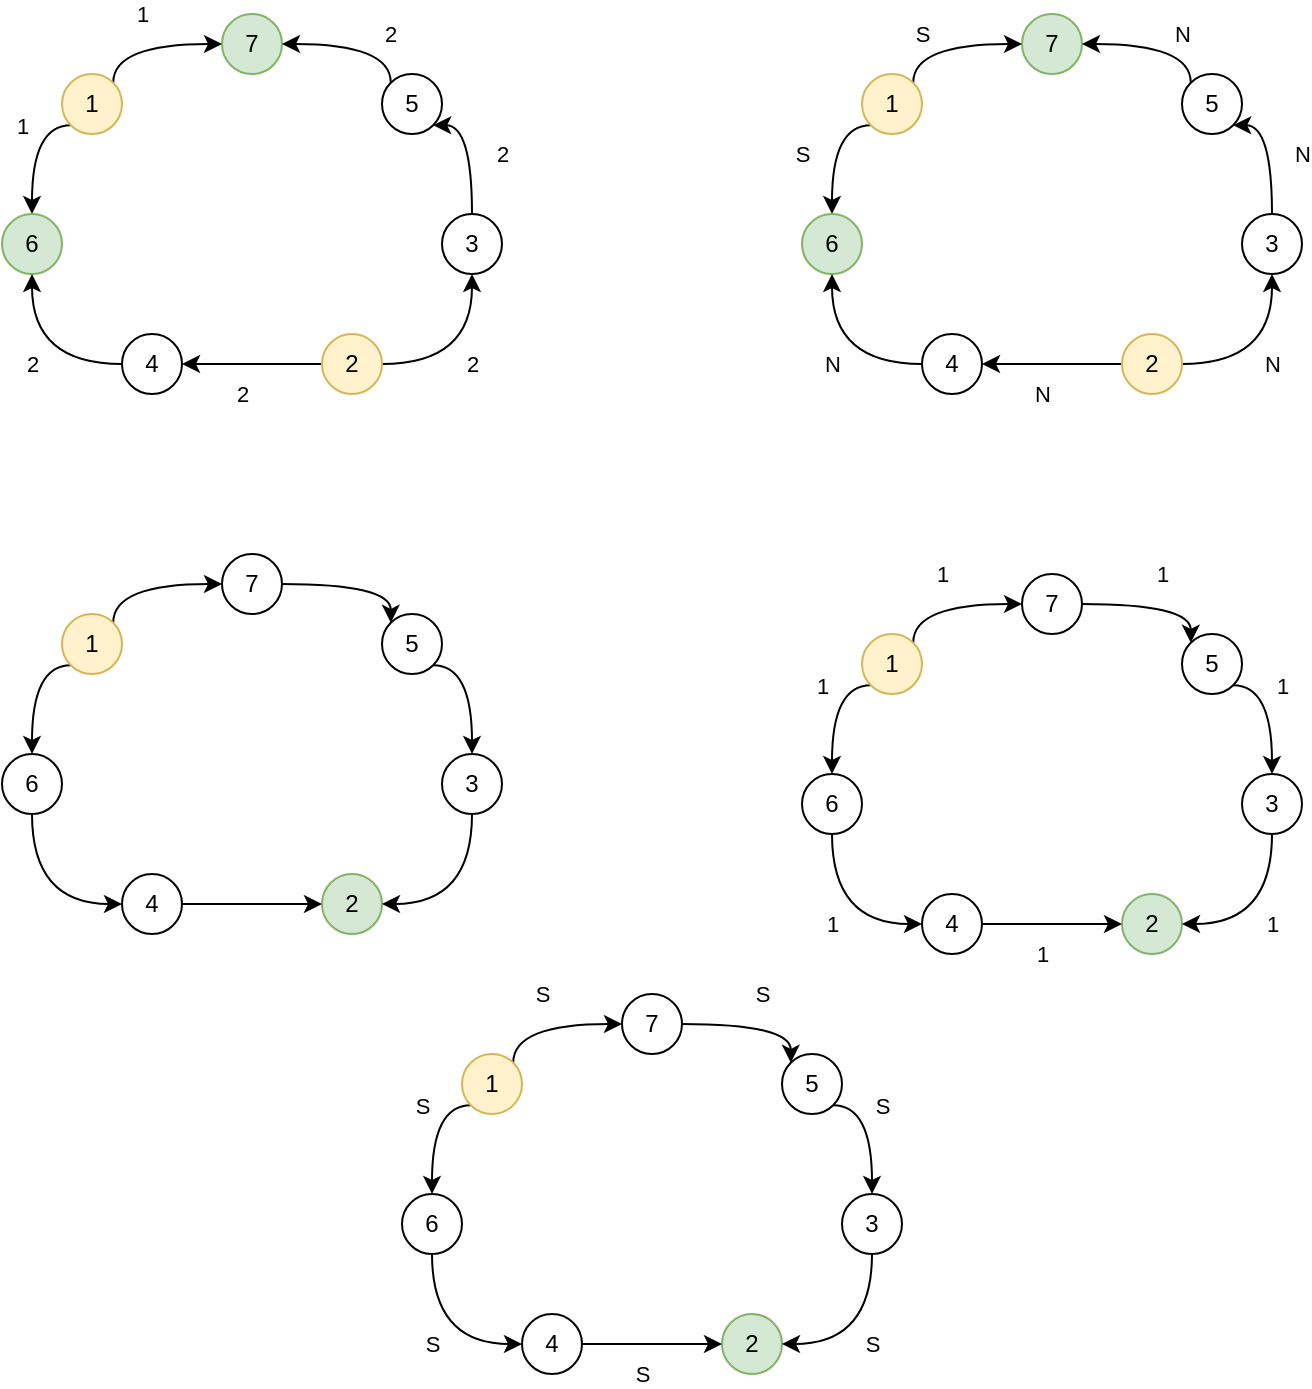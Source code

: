 <mxfile version="13.10.4" type="github">
  <diagram id="LwXeX2Z15EOY_49ck1CV" name="Page-1">
    <mxGraphModel dx="1422" dy="772" grid="1" gridSize="10" guides="1" tooltips="1" connect="1" arrows="1" fold="1" page="1" pageScale="1" pageWidth="850" pageHeight="1100" math="0" shadow="0">
      <root>
        <mxCell id="0" />
        <mxCell id="1" parent="0" />
        <mxCell id="gIMHzduCRqGJ_OykrmuW-1" value="7" style="ellipse;whiteSpace=wrap;html=1;aspect=fixed;fillColor=#d5e8d4;strokeColor=#82b366;" parent="1" vertex="1">
          <mxGeometry x="210" y="30" width="30" height="30" as="geometry" />
        </mxCell>
        <mxCell id="gIMHzduCRqGJ_OykrmuW-50" value="1" style="edgeStyle=orthogonalEdgeStyle;curved=1;rounded=0;orthogonalLoop=1;jettySize=auto;html=1;exitX=1;exitY=0;exitDx=0;exitDy=0;entryX=0;entryY=0.5;entryDx=0;entryDy=0;" parent="1" source="gIMHzduCRqGJ_OykrmuW-3" target="gIMHzduCRqGJ_OykrmuW-1" edge="1">
          <mxGeometry x="-0.084" y="15" relative="1" as="geometry">
            <Array as="points">
              <mxPoint x="156" y="45" />
            </Array>
            <mxPoint as="offset" />
          </mxGeometry>
        </mxCell>
        <mxCell id="gIMHzduCRqGJ_OykrmuW-51" value="1" style="edgeStyle=orthogonalEdgeStyle;curved=1;rounded=0;orthogonalLoop=1;jettySize=auto;html=1;exitX=0;exitY=1;exitDx=0;exitDy=0;" parent="1" source="gIMHzduCRqGJ_OykrmuW-3" target="gIMHzduCRqGJ_OykrmuW-5" edge="1">
          <mxGeometry x="-0.392" y="-5" relative="1" as="geometry">
            <Array as="points">
              <mxPoint x="115" y="86" />
            </Array>
            <mxPoint as="offset" />
          </mxGeometry>
        </mxCell>
        <mxCell id="gIMHzduCRqGJ_OykrmuW-3" value="1" style="ellipse;whiteSpace=wrap;html=1;aspect=fixed;fillColor=#fff2cc;strokeColor=#d6b656;" parent="1" vertex="1">
          <mxGeometry x="130" y="60" width="30" height="30" as="geometry" />
        </mxCell>
        <mxCell id="gIMHzduCRqGJ_OykrmuW-55" value="2" style="edgeStyle=orthogonalEdgeStyle;curved=1;rounded=0;orthogonalLoop=1;jettySize=auto;html=1;exitX=0;exitY=0.5;exitDx=0;exitDy=0;entryX=1;entryY=0.5;entryDx=0;entryDy=0;" parent="1" source="gIMHzduCRqGJ_OykrmuW-4" target="gIMHzduCRqGJ_OykrmuW-8" edge="1">
          <mxGeometry x="0.143" y="15" relative="1" as="geometry">
            <mxPoint as="offset" />
          </mxGeometry>
        </mxCell>
        <mxCell id="gIMHzduCRqGJ_OykrmuW-56" value="2" style="edgeStyle=orthogonalEdgeStyle;curved=1;rounded=0;orthogonalLoop=1;jettySize=auto;html=1;exitX=1;exitY=0.5;exitDx=0;exitDy=0;entryX=0.5;entryY=1;entryDx=0;entryDy=0;" parent="1" source="gIMHzduCRqGJ_OykrmuW-4" target="gIMHzduCRqGJ_OykrmuW-7" edge="1">
          <mxGeometry relative="1" as="geometry" />
        </mxCell>
        <mxCell id="gIMHzduCRqGJ_OykrmuW-4" value="2" style="ellipse;whiteSpace=wrap;html=1;aspect=fixed;fillColor=#fff2cc;strokeColor=#d6b656;" parent="1" vertex="1">
          <mxGeometry x="260" y="190" width="30" height="30" as="geometry" />
        </mxCell>
        <mxCell id="gIMHzduCRqGJ_OykrmuW-5" value="6" style="ellipse;whiteSpace=wrap;html=1;aspect=fixed;fillColor=#d5e8d4;strokeColor=#82b366;" parent="1" vertex="1">
          <mxGeometry x="100" y="130" width="30" height="30" as="geometry" />
        </mxCell>
        <mxCell id="gIMHzduCRqGJ_OykrmuW-49" value="2" style="edgeStyle=orthogonalEdgeStyle;curved=1;rounded=0;orthogonalLoop=1;jettySize=auto;html=1;exitX=0;exitY=0;exitDx=0;exitDy=0;entryX=1;entryY=0.5;entryDx=0;entryDy=0;" parent="1" source="gIMHzduCRqGJ_OykrmuW-6" target="gIMHzduCRqGJ_OykrmuW-1" edge="1">
          <mxGeometry x="-0.474" y="-5" relative="1" as="geometry">
            <Array as="points">
              <mxPoint x="294" y="45" />
            </Array>
            <mxPoint as="offset" />
          </mxGeometry>
        </mxCell>
        <mxCell id="gIMHzduCRqGJ_OykrmuW-6" value="5" style="ellipse;whiteSpace=wrap;html=1;aspect=fixed;" parent="1" vertex="1">
          <mxGeometry x="290" y="60" width="30" height="30" as="geometry" />
        </mxCell>
        <mxCell id="gIMHzduCRqGJ_OykrmuW-48" value="2" style="edgeStyle=orthogonalEdgeStyle;curved=1;rounded=0;orthogonalLoop=1;jettySize=auto;html=1;entryX=1;entryY=1;entryDx=0;entryDy=0;" parent="1" source="gIMHzduCRqGJ_OykrmuW-7" target="gIMHzduCRqGJ_OykrmuW-6" edge="1">
          <mxGeometry x="-0.059" y="-15" relative="1" as="geometry">
            <Array as="points">
              <mxPoint x="335" y="86" />
            </Array>
            <mxPoint as="offset" />
          </mxGeometry>
        </mxCell>
        <mxCell id="gIMHzduCRqGJ_OykrmuW-7" value="3" style="ellipse;whiteSpace=wrap;html=1;aspect=fixed;" parent="1" vertex="1">
          <mxGeometry x="320" y="130" width="30" height="30" as="geometry" />
        </mxCell>
        <mxCell id="gIMHzduCRqGJ_OykrmuW-54" value="2" style="edgeStyle=orthogonalEdgeStyle;curved=1;rounded=0;orthogonalLoop=1;jettySize=auto;html=1;exitX=0;exitY=0.5;exitDx=0;exitDy=0;entryX=0.5;entryY=1;entryDx=0;entryDy=0;" parent="1" source="gIMHzduCRqGJ_OykrmuW-8" target="gIMHzduCRqGJ_OykrmuW-5" edge="1">
          <mxGeometry relative="1" as="geometry" />
        </mxCell>
        <mxCell id="gIMHzduCRqGJ_OykrmuW-8" value="4" style="ellipse;whiteSpace=wrap;html=1;aspect=fixed;" parent="1" vertex="1">
          <mxGeometry x="160" y="190" width="30" height="30" as="geometry" />
        </mxCell>
        <mxCell id="gIMHzduCRqGJ_OykrmuW-86" value="7" style="ellipse;whiteSpace=wrap;html=1;aspect=fixed;fillColor=#d5e8d4;strokeColor=#82b366;" parent="1" vertex="1">
          <mxGeometry x="610" y="30" width="30" height="30" as="geometry" />
        </mxCell>
        <mxCell id="gIMHzduCRqGJ_OykrmuW-87" value="S" style="edgeStyle=orthogonalEdgeStyle;curved=1;rounded=0;orthogonalLoop=1;jettySize=auto;html=1;exitX=1;exitY=0;exitDx=0;exitDy=0;entryX=0;entryY=0.5;entryDx=0;entryDy=0;" parent="1" source="gIMHzduCRqGJ_OykrmuW-89" target="gIMHzduCRqGJ_OykrmuW-86" edge="1">
          <mxGeometry x="-0.355" y="5" relative="1" as="geometry">
            <Array as="points">
              <mxPoint x="556" y="45" />
            </Array>
            <mxPoint as="offset" />
          </mxGeometry>
        </mxCell>
        <mxCell id="gIMHzduCRqGJ_OykrmuW-88" value="S" style="edgeStyle=orthogonalEdgeStyle;curved=1;rounded=0;orthogonalLoop=1;jettySize=auto;html=1;exitX=0;exitY=1;exitDx=0;exitDy=0;" parent="1" source="gIMHzduCRqGJ_OykrmuW-89" target="gIMHzduCRqGJ_OykrmuW-93" edge="1">
          <mxGeometry x="0.059" y="-15" relative="1" as="geometry">
            <Array as="points">
              <mxPoint x="515" y="86" />
            </Array>
            <mxPoint as="offset" />
          </mxGeometry>
        </mxCell>
        <mxCell id="gIMHzduCRqGJ_OykrmuW-89" value="1" style="ellipse;whiteSpace=wrap;html=1;aspect=fixed;fillColor=#fff2cc;strokeColor=#d6b656;" parent="1" vertex="1">
          <mxGeometry x="530" y="60" width="30" height="30" as="geometry" />
        </mxCell>
        <mxCell id="gIMHzduCRqGJ_OykrmuW-90" value="N" style="edgeStyle=orthogonalEdgeStyle;curved=1;rounded=0;orthogonalLoop=1;jettySize=auto;html=1;exitX=0;exitY=0.5;exitDx=0;exitDy=0;entryX=1;entryY=0.5;entryDx=0;entryDy=0;" parent="1" source="gIMHzduCRqGJ_OykrmuW-92" target="gIMHzduCRqGJ_OykrmuW-99" edge="1">
          <mxGeometry x="0.143" y="15" relative="1" as="geometry">
            <mxPoint as="offset" />
          </mxGeometry>
        </mxCell>
        <mxCell id="gIMHzduCRqGJ_OykrmuW-91" value="N" style="edgeStyle=orthogonalEdgeStyle;curved=1;rounded=0;orthogonalLoop=1;jettySize=auto;html=1;exitX=1;exitY=0.5;exitDx=0;exitDy=0;entryX=0.5;entryY=1;entryDx=0;entryDy=0;" parent="1" source="gIMHzduCRqGJ_OykrmuW-92" target="gIMHzduCRqGJ_OykrmuW-97" edge="1">
          <mxGeometry relative="1" as="geometry">
            <mxPoint as="offset" />
          </mxGeometry>
        </mxCell>
        <mxCell id="gIMHzduCRqGJ_OykrmuW-92" value="2" style="ellipse;whiteSpace=wrap;html=1;aspect=fixed;fillColor=#fff2cc;strokeColor=#d6b656;" parent="1" vertex="1">
          <mxGeometry x="660" y="190" width="30" height="30" as="geometry" />
        </mxCell>
        <mxCell id="gIMHzduCRqGJ_OykrmuW-93" value="6" style="ellipse;whiteSpace=wrap;html=1;aspect=fixed;fillColor=#d5e8d4;strokeColor=#82b366;" parent="1" vertex="1">
          <mxGeometry x="500" y="130" width="30" height="30" as="geometry" />
        </mxCell>
        <mxCell id="gIMHzduCRqGJ_OykrmuW-94" value="N" style="edgeStyle=orthogonalEdgeStyle;curved=1;rounded=0;orthogonalLoop=1;jettySize=auto;html=1;exitX=0;exitY=0;exitDx=0;exitDy=0;entryX=1;entryY=0.5;entryDx=0;entryDy=0;" parent="1" source="gIMHzduCRqGJ_OykrmuW-95" target="gIMHzduCRqGJ_OykrmuW-86" edge="1">
          <mxGeometry x="-0.355" y="-5" relative="1" as="geometry">
            <Array as="points">
              <mxPoint x="694" y="45" />
            </Array>
            <mxPoint as="offset" />
          </mxGeometry>
        </mxCell>
        <mxCell id="gIMHzduCRqGJ_OykrmuW-95" value="5" style="ellipse;whiteSpace=wrap;html=1;aspect=fixed;" parent="1" vertex="1">
          <mxGeometry x="690" y="60" width="30" height="30" as="geometry" />
        </mxCell>
        <mxCell id="gIMHzduCRqGJ_OykrmuW-96" value="N" style="edgeStyle=orthogonalEdgeStyle;curved=1;rounded=0;orthogonalLoop=1;jettySize=auto;html=1;entryX=1;entryY=1;entryDx=0;entryDy=0;" parent="1" source="gIMHzduCRqGJ_OykrmuW-97" target="gIMHzduCRqGJ_OykrmuW-95" edge="1">
          <mxGeometry x="-0.059" y="-15" relative="1" as="geometry">
            <Array as="points">
              <mxPoint x="735" y="86" />
            </Array>
            <mxPoint as="offset" />
          </mxGeometry>
        </mxCell>
        <mxCell id="gIMHzduCRqGJ_OykrmuW-97" value="3" style="ellipse;whiteSpace=wrap;html=1;aspect=fixed;" parent="1" vertex="1">
          <mxGeometry x="720" y="130" width="30" height="30" as="geometry" />
        </mxCell>
        <mxCell id="gIMHzduCRqGJ_OykrmuW-98" value="N" style="edgeStyle=orthogonalEdgeStyle;curved=1;rounded=0;orthogonalLoop=1;jettySize=auto;html=1;exitX=0;exitY=0.5;exitDx=0;exitDy=0;entryX=0.5;entryY=1;entryDx=0;entryDy=0;" parent="1" source="gIMHzduCRqGJ_OykrmuW-99" target="gIMHzduCRqGJ_OykrmuW-93" edge="1">
          <mxGeometry relative="1" as="geometry" />
        </mxCell>
        <mxCell id="gIMHzduCRqGJ_OykrmuW-99" value="4" style="ellipse;whiteSpace=wrap;html=1;aspect=fixed;" parent="1" vertex="1">
          <mxGeometry x="560" y="190" width="30" height="30" as="geometry" />
        </mxCell>
        <mxCell id="gIMHzduCRqGJ_OykrmuW-100" value="7" style="ellipse;whiteSpace=wrap;html=1;aspect=fixed;" parent="1" vertex="1">
          <mxGeometry x="210" y="300" width="30" height="30" as="geometry" />
        </mxCell>
        <mxCell id="gIMHzduCRqGJ_OykrmuW-101" value="" style="edgeStyle=orthogonalEdgeStyle;curved=1;rounded=0;orthogonalLoop=1;jettySize=auto;html=1;exitX=1;exitY=0;exitDx=0;exitDy=0;entryX=0;entryY=0.5;entryDx=0;entryDy=0;" parent="1" source="gIMHzduCRqGJ_OykrmuW-103" target="gIMHzduCRqGJ_OykrmuW-100" edge="1">
          <mxGeometry relative="1" as="geometry">
            <Array as="points">
              <mxPoint x="156" y="315" />
            </Array>
          </mxGeometry>
        </mxCell>
        <mxCell id="gIMHzduCRqGJ_OykrmuW-116" style="edgeStyle=orthogonalEdgeStyle;curved=1;rounded=0;orthogonalLoop=1;jettySize=auto;html=1;exitX=0;exitY=1;exitDx=0;exitDy=0;entryX=0.5;entryY=0;entryDx=0;entryDy=0;" parent="1" source="gIMHzduCRqGJ_OykrmuW-103" target="gIMHzduCRqGJ_OykrmuW-107" edge="1">
          <mxGeometry relative="1" as="geometry">
            <Array as="points">
              <mxPoint x="115" y="356" />
            </Array>
          </mxGeometry>
        </mxCell>
        <mxCell id="gIMHzduCRqGJ_OykrmuW-103" value="1" style="ellipse;whiteSpace=wrap;html=1;aspect=fixed;fillColor=#fff2cc;strokeColor=#d6b656;" parent="1" vertex="1">
          <mxGeometry x="130" y="330" width="30" height="30" as="geometry" />
        </mxCell>
        <mxCell id="gIMHzduCRqGJ_OykrmuW-106" value="2" style="ellipse;whiteSpace=wrap;html=1;aspect=fixed;fillColor=#d5e8d4;strokeColor=#82b366;" parent="1" vertex="1">
          <mxGeometry x="260" y="460" width="30" height="30" as="geometry" />
        </mxCell>
        <mxCell id="gIMHzduCRqGJ_OykrmuW-118" style="edgeStyle=orthogonalEdgeStyle;curved=1;rounded=0;orthogonalLoop=1;jettySize=auto;html=1;exitX=0.5;exitY=1;exitDx=0;exitDy=0;entryX=0;entryY=0.5;entryDx=0;entryDy=0;" parent="1" source="gIMHzduCRqGJ_OykrmuW-107" target="gIMHzduCRqGJ_OykrmuW-113" edge="1">
          <mxGeometry relative="1" as="geometry" />
        </mxCell>
        <mxCell id="gIMHzduCRqGJ_OykrmuW-107" value="6" style="ellipse;whiteSpace=wrap;html=1;aspect=fixed;" parent="1" vertex="1">
          <mxGeometry x="100" y="400" width="30" height="30" as="geometry" />
        </mxCell>
        <mxCell id="gIMHzduCRqGJ_OykrmuW-108" value="" style="edgeStyle=orthogonalEdgeStyle;curved=1;rounded=0;orthogonalLoop=1;jettySize=auto;html=1;exitX=1;exitY=0.5;exitDx=0;exitDy=0;entryX=0;entryY=0;entryDx=0;entryDy=0;" parent="1" source="gIMHzduCRqGJ_OykrmuW-100" target="gIMHzduCRqGJ_OykrmuW-109" edge="1">
          <mxGeometry relative="1" as="geometry">
            <Array as="points">
              <mxPoint x="294" y="315" />
            </Array>
          </mxGeometry>
        </mxCell>
        <mxCell id="gIMHzduCRqGJ_OykrmuW-121" style="edgeStyle=orthogonalEdgeStyle;curved=1;rounded=0;orthogonalLoop=1;jettySize=auto;html=1;exitX=1;exitY=1;exitDx=0;exitDy=0;entryX=0.5;entryY=0;entryDx=0;entryDy=0;" parent="1" source="gIMHzduCRqGJ_OykrmuW-109" target="gIMHzduCRqGJ_OykrmuW-111" edge="1">
          <mxGeometry relative="1" as="geometry">
            <Array as="points">
              <mxPoint x="335" y="356" />
            </Array>
          </mxGeometry>
        </mxCell>
        <mxCell id="gIMHzduCRqGJ_OykrmuW-109" value="5" style="ellipse;whiteSpace=wrap;html=1;aspect=fixed;" parent="1" vertex="1">
          <mxGeometry x="290" y="330" width="30" height="30" as="geometry" />
        </mxCell>
        <mxCell id="gIMHzduCRqGJ_OykrmuW-120" style="edgeStyle=orthogonalEdgeStyle;curved=1;rounded=0;orthogonalLoop=1;jettySize=auto;html=1;exitX=0.5;exitY=1;exitDx=0;exitDy=0;entryX=1;entryY=0.5;entryDx=0;entryDy=0;" parent="1" source="gIMHzduCRqGJ_OykrmuW-111" target="gIMHzduCRqGJ_OykrmuW-106" edge="1">
          <mxGeometry relative="1" as="geometry" />
        </mxCell>
        <mxCell id="gIMHzduCRqGJ_OykrmuW-111" value="3" style="ellipse;whiteSpace=wrap;html=1;aspect=fixed;" parent="1" vertex="1">
          <mxGeometry x="320" y="400" width="30" height="30" as="geometry" />
        </mxCell>
        <mxCell id="gIMHzduCRqGJ_OykrmuW-119" style="edgeStyle=orthogonalEdgeStyle;curved=1;rounded=0;orthogonalLoop=1;jettySize=auto;html=1;exitX=1;exitY=0.5;exitDx=0;exitDy=0;entryX=0;entryY=0.5;entryDx=0;entryDy=0;" parent="1" source="gIMHzduCRqGJ_OykrmuW-113" target="gIMHzduCRqGJ_OykrmuW-106" edge="1">
          <mxGeometry relative="1" as="geometry" />
        </mxCell>
        <mxCell id="gIMHzduCRqGJ_OykrmuW-113" value="4" style="ellipse;whiteSpace=wrap;html=1;aspect=fixed;" parent="1" vertex="1">
          <mxGeometry x="160" y="460" width="30" height="30" as="geometry" />
        </mxCell>
        <mxCell id="gIMHzduCRqGJ_OykrmuW-122" value="7" style="ellipse;whiteSpace=wrap;html=1;aspect=fixed;" parent="1" vertex="1">
          <mxGeometry x="610" y="310" width="30" height="30" as="geometry" />
        </mxCell>
        <mxCell id="gIMHzduCRqGJ_OykrmuW-123" value="1" style="edgeStyle=orthogonalEdgeStyle;curved=1;rounded=0;orthogonalLoop=1;jettySize=auto;html=1;exitX=1;exitY=0;exitDx=0;exitDy=0;entryX=0;entryY=0.5;entryDx=0;entryDy=0;" parent="1" source="gIMHzduCRqGJ_OykrmuW-125" target="gIMHzduCRqGJ_OykrmuW-122" edge="1">
          <mxGeometry x="-0.084" y="15" relative="1" as="geometry">
            <Array as="points">
              <mxPoint x="556" y="325" />
            </Array>
            <mxPoint as="offset" />
          </mxGeometry>
        </mxCell>
        <mxCell id="gIMHzduCRqGJ_OykrmuW-124" value="1" style="edgeStyle=orthogonalEdgeStyle;curved=1;rounded=0;orthogonalLoop=1;jettySize=auto;html=1;exitX=0;exitY=1;exitDx=0;exitDy=0;entryX=0.5;entryY=0;entryDx=0;entryDy=0;" parent="1" source="gIMHzduCRqGJ_OykrmuW-125" target="gIMHzduCRqGJ_OykrmuW-128" edge="1">
          <mxGeometry x="-0.392" y="-5" relative="1" as="geometry">
            <Array as="points">
              <mxPoint x="515" y="366" />
            </Array>
            <mxPoint as="offset" />
          </mxGeometry>
        </mxCell>
        <mxCell id="gIMHzduCRqGJ_OykrmuW-125" value="1" style="ellipse;whiteSpace=wrap;html=1;aspect=fixed;fillColor=#fff2cc;strokeColor=#d6b656;" parent="1" vertex="1">
          <mxGeometry x="530" y="340" width="30" height="30" as="geometry" />
        </mxCell>
        <mxCell id="gIMHzduCRqGJ_OykrmuW-126" value="2" style="ellipse;whiteSpace=wrap;html=1;aspect=fixed;fillColor=#d5e8d4;strokeColor=#82b366;" parent="1" vertex="1">
          <mxGeometry x="660" y="470" width="30" height="30" as="geometry" />
        </mxCell>
        <mxCell id="gIMHzduCRqGJ_OykrmuW-127" value="1" style="edgeStyle=orthogonalEdgeStyle;curved=1;rounded=0;orthogonalLoop=1;jettySize=auto;html=1;exitX=0.5;exitY=1;exitDx=0;exitDy=0;entryX=0;entryY=0.5;entryDx=0;entryDy=0;" parent="1" source="gIMHzduCRqGJ_OykrmuW-128" target="gIMHzduCRqGJ_OykrmuW-135" edge="1">
          <mxGeometry relative="1" as="geometry" />
        </mxCell>
        <mxCell id="gIMHzduCRqGJ_OykrmuW-128" value="6" style="ellipse;whiteSpace=wrap;html=1;aspect=fixed;" parent="1" vertex="1">
          <mxGeometry x="500" y="410" width="30" height="30" as="geometry" />
        </mxCell>
        <mxCell id="gIMHzduCRqGJ_OykrmuW-129" value="1" style="edgeStyle=orthogonalEdgeStyle;curved=1;rounded=0;orthogonalLoop=1;jettySize=auto;html=1;exitX=1;exitY=0.5;exitDx=0;exitDy=0;entryX=0;entryY=0;entryDx=0;entryDy=0;" parent="1" source="gIMHzduCRqGJ_OykrmuW-122" target="gIMHzduCRqGJ_OykrmuW-131" edge="1">
          <mxGeometry x="0.084" y="15" relative="1" as="geometry">
            <Array as="points">
              <mxPoint x="694" y="325" />
            </Array>
            <mxPoint as="offset" />
          </mxGeometry>
        </mxCell>
        <mxCell id="gIMHzduCRqGJ_OykrmuW-130" value="1" style="edgeStyle=orthogonalEdgeStyle;curved=1;rounded=0;orthogonalLoop=1;jettySize=auto;html=1;exitX=1;exitY=1;exitDx=0;exitDy=0;entryX=0.5;entryY=0;entryDx=0;entryDy=0;" parent="1" source="gIMHzduCRqGJ_OykrmuW-131" target="gIMHzduCRqGJ_OykrmuW-133" edge="1">
          <mxGeometry x="-0.392" y="5" relative="1" as="geometry">
            <Array as="points">
              <mxPoint x="735" y="366" />
            </Array>
            <mxPoint as="offset" />
          </mxGeometry>
        </mxCell>
        <mxCell id="gIMHzduCRqGJ_OykrmuW-131" value="5" style="ellipse;whiteSpace=wrap;html=1;aspect=fixed;" parent="1" vertex="1">
          <mxGeometry x="690" y="340" width="30" height="30" as="geometry" />
        </mxCell>
        <mxCell id="gIMHzduCRqGJ_OykrmuW-132" value="1" style="edgeStyle=orthogonalEdgeStyle;curved=1;rounded=0;orthogonalLoop=1;jettySize=auto;html=1;exitX=0.5;exitY=1;exitDx=0;exitDy=0;entryX=1;entryY=0.5;entryDx=0;entryDy=0;" parent="1" source="gIMHzduCRqGJ_OykrmuW-133" target="gIMHzduCRqGJ_OykrmuW-126" edge="1">
          <mxGeometry relative="1" as="geometry">
            <mxPoint as="offset" />
          </mxGeometry>
        </mxCell>
        <mxCell id="gIMHzduCRqGJ_OykrmuW-133" value="3" style="ellipse;whiteSpace=wrap;html=1;aspect=fixed;" parent="1" vertex="1">
          <mxGeometry x="720" y="410" width="30" height="30" as="geometry" />
        </mxCell>
        <mxCell id="gIMHzduCRqGJ_OykrmuW-134" value="1" style="edgeStyle=orthogonalEdgeStyle;curved=1;rounded=0;orthogonalLoop=1;jettySize=auto;html=1;exitX=1;exitY=0.5;exitDx=0;exitDy=0;entryX=0;entryY=0.5;entryDx=0;entryDy=0;" parent="1" source="gIMHzduCRqGJ_OykrmuW-135" target="gIMHzduCRqGJ_OykrmuW-126" edge="1">
          <mxGeometry x="-0.143" y="-15" relative="1" as="geometry">
            <mxPoint as="offset" />
          </mxGeometry>
        </mxCell>
        <mxCell id="gIMHzduCRqGJ_OykrmuW-135" value="4" style="ellipse;whiteSpace=wrap;html=1;aspect=fixed;" parent="1" vertex="1">
          <mxGeometry x="560" y="470" width="30" height="30" as="geometry" />
        </mxCell>
        <mxCell id="gIMHzduCRqGJ_OykrmuW-153" value="7" style="ellipse;whiteSpace=wrap;html=1;aspect=fixed;" parent="1" vertex="1">
          <mxGeometry x="410" y="520" width="30" height="30" as="geometry" />
        </mxCell>
        <mxCell id="gIMHzduCRqGJ_OykrmuW-154" value="S" style="edgeStyle=orthogonalEdgeStyle;curved=1;rounded=0;orthogonalLoop=1;jettySize=auto;html=1;exitX=1;exitY=0;exitDx=0;exitDy=0;entryX=0;entryY=0.5;entryDx=0;entryDy=0;" parent="1" source="gIMHzduCRqGJ_OykrmuW-156" target="gIMHzduCRqGJ_OykrmuW-153" edge="1">
          <mxGeometry x="-0.084" y="15" relative="1" as="geometry">
            <Array as="points">
              <mxPoint x="356" y="535" />
            </Array>
            <mxPoint as="offset" />
          </mxGeometry>
        </mxCell>
        <mxCell id="gIMHzduCRqGJ_OykrmuW-155" value="S" style="edgeStyle=orthogonalEdgeStyle;curved=1;rounded=0;orthogonalLoop=1;jettySize=auto;html=1;exitX=0;exitY=1;exitDx=0;exitDy=0;entryX=0.5;entryY=0;entryDx=0;entryDy=0;" parent="1" source="gIMHzduCRqGJ_OykrmuW-156" target="gIMHzduCRqGJ_OykrmuW-159" edge="1">
          <mxGeometry x="-0.392" y="-5" relative="1" as="geometry">
            <Array as="points">
              <mxPoint x="315" y="576" />
            </Array>
            <mxPoint as="offset" />
          </mxGeometry>
        </mxCell>
        <mxCell id="gIMHzduCRqGJ_OykrmuW-156" value="1" style="ellipse;whiteSpace=wrap;html=1;aspect=fixed;fillColor=#fff2cc;strokeColor=#d6b656;" parent="1" vertex="1">
          <mxGeometry x="330" y="550" width="30" height="30" as="geometry" />
        </mxCell>
        <mxCell id="gIMHzduCRqGJ_OykrmuW-157" value="2" style="ellipse;whiteSpace=wrap;html=1;aspect=fixed;fillColor=#d5e8d4;strokeColor=#82b366;" parent="1" vertex="1">
          <mxGeometry x="460" y="680" width="30" height="30" as="geometry" />
        </mxCell>
        <mxCell id="gIMHzduCRqGJ_OykrmuW-158" value="S" style="edgeStyle=orthogonalEdgeStyle;curved=1;rounded=0;orthogonalLoop=1;jettySize=auto;html=1;exitX=0.5;exitY=1;exitDx=0;exitDy=0;entryX=0;entryY=0.5;entryDx=0;entryDy=0;" parent="1" source="gIMHzduCRqGJ_OykrmuW-159" target="gIMHzduCRqGJ_OykrmuW-166" edge="1">
          <mxGeometry relative="1" as="geometry" />
        </mxCell>
        <mxCell id="gIMHzduCRqGJ_OykrmuW-159" value="6" style="ellipse;whiteSpace=wrap;html=1;aspect=fixed;" parent="1" vertex="1">
          <mxGeometry x="300" y="620" width="30" height="30" as="geometry" />
        </mxCell>
        <mxCell id="gIMHzduCRqGJ_OykrmuW-160" value="S" style="edgeStyle=orthogonalEdgeStyle;curved=1;rounded=0;orthogonalLoop=1;jettySize=auto;html=1;exitX=1;exitY=0.5;exitDx=0;exitDy=0;entryX=0;entryY=0;entryDx=0;entryDy=0;" parent="1" source="gIMHzduCRqGJ_OykrmuW-153" target="gIMHzduCRqGJ_OykrmuW-162" edge="1">
          <mxGeometry x="0.084" y="15" relative="1" as="geometry">
            <Array as="points">
              <mxPoint x="494" y="535" />
            </Array>
            <mxPoint as="offset" />
          </mxGeometry>
        </mxCell>
        <mxCell id="gIMHzduCRqGJ_OykrmuW-161" value="S" style="edgeStyle=orthogonalEdgeStyle;curved=1;rounded=0;orthogonalLoop=1;jettySize=auto;html=1;exitX=1;exitY=1;exitDx=0;exitDy=0;entryX=0.5;entryY=0;entryDx=0;entryDy=0;" parent="1" source="gIMHzduCRqGJ_OykrmuW-162" target="gIMHzduCRqGJ_OykrmuW-164" edge="1">
          <mxGeometry x="-0.392" y="5" relative="1" as="geometry">
            <Array as="points">
              <mxPoint x="535" y="576" />
            </Array>
            <mxPoint as="offset" />
          </mxGeometry>
        </mxCell>
        <mxCell id="gIMHzduCRqGJ_OykrmuW-162" value="5" style="ellipse;whiteSpace=wrap;html=1;aspect=fixed;" parent="1" vertex="1">
          <mxGeometry x="490" y="550" width="30" height="30" as="geometry" />
        </mxCell>
        <mxCell id="gIMHzduCRqGJ_OykrmuW-163" value="S" style="edgeStyle=orthogonalEdgeStyle;curved=1;rounded=0;orthogonalLoop=1;jettySize=auto;html=1;exitX=0.5;exitY=1;exitDx=0;exitDy=0;entryX=1;entryY=0.5;entryDx=0;entryDy=0;" parent="1" source="gIMHzduCRqGJ_OykrmuW-164" target="gIMHzduCRqGJ_OykrmuW-157" edge="1">
          <mxGeometry relative="1" as="geometry">
            <mxPoint as="offset" />
          </mxGeometry>
        </mxCell>
        <mxCell id="gIMHzduCRqGJ_OykrmuW-164" value="3" style="ellipse;whiteSpace=wrap;html=1;aspect=fixed;" parent="1" vertex="1">
          <mxGeometry x="520" y="620" width="30" height="30" as="geometry" />
        </mxCell>
        <mxCell id="gIMHzduCRqGJ_OykrmuW-165" value="S" style="edgeStyle=orthogonalEdgeStyle;curved=1;rounded=0;orthogonalLoop=1;jettySize=auto;html=1;exitX=1;exitY=0.5;exitDx=0;exitDy=0;entryX=0;entryY=0.5;entryDx=0;entryDy=0;" parent="1" source="gIMHzduCRqGJ_OykrmuW-166" target="gIMHzduCRqGJ_OykrmuW-157" edge="1">
          <mxGeometry x="-0.143" y="-15" relative="1" as="geometry">
            <Array as="points">
              <mxPoint x="420" y="695" />
              <mxPoint x="420" y="695" />
            </Array>
            <mxPoint as="offset" />
          </mxGeometry>
        </mxCell>
        <mxCell id="gIMHzduCRqGJ_OykrmuW-166" value="4" style="ellipse;whiteSpace=wrap;html=1;aspect=fixed;" parent="1" vertex="1">
          <mxGeometry x="360" y="680" width="30" height="30" as="geometry" />
        </mxCell>
      </root>
    </mxGraphModel>
  </diagram>
</mxfile>
